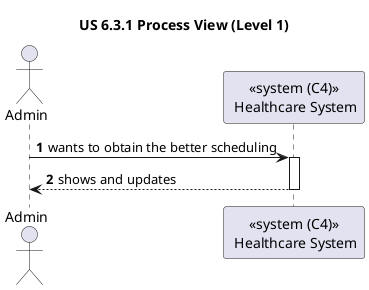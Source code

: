 @startuml
'https://plantuml.com/sequence-diagram

title "US 6.3.1 Process View (Level 1)"

autonumber

actor Admin
participant "<<system (C4)>>\n Healthcare System" as SYS

Admin -> SYS : wants to obtain the better scheduling
activate SYS

SYS --> Admin : shows and updates
deactivate SYS

@enduml